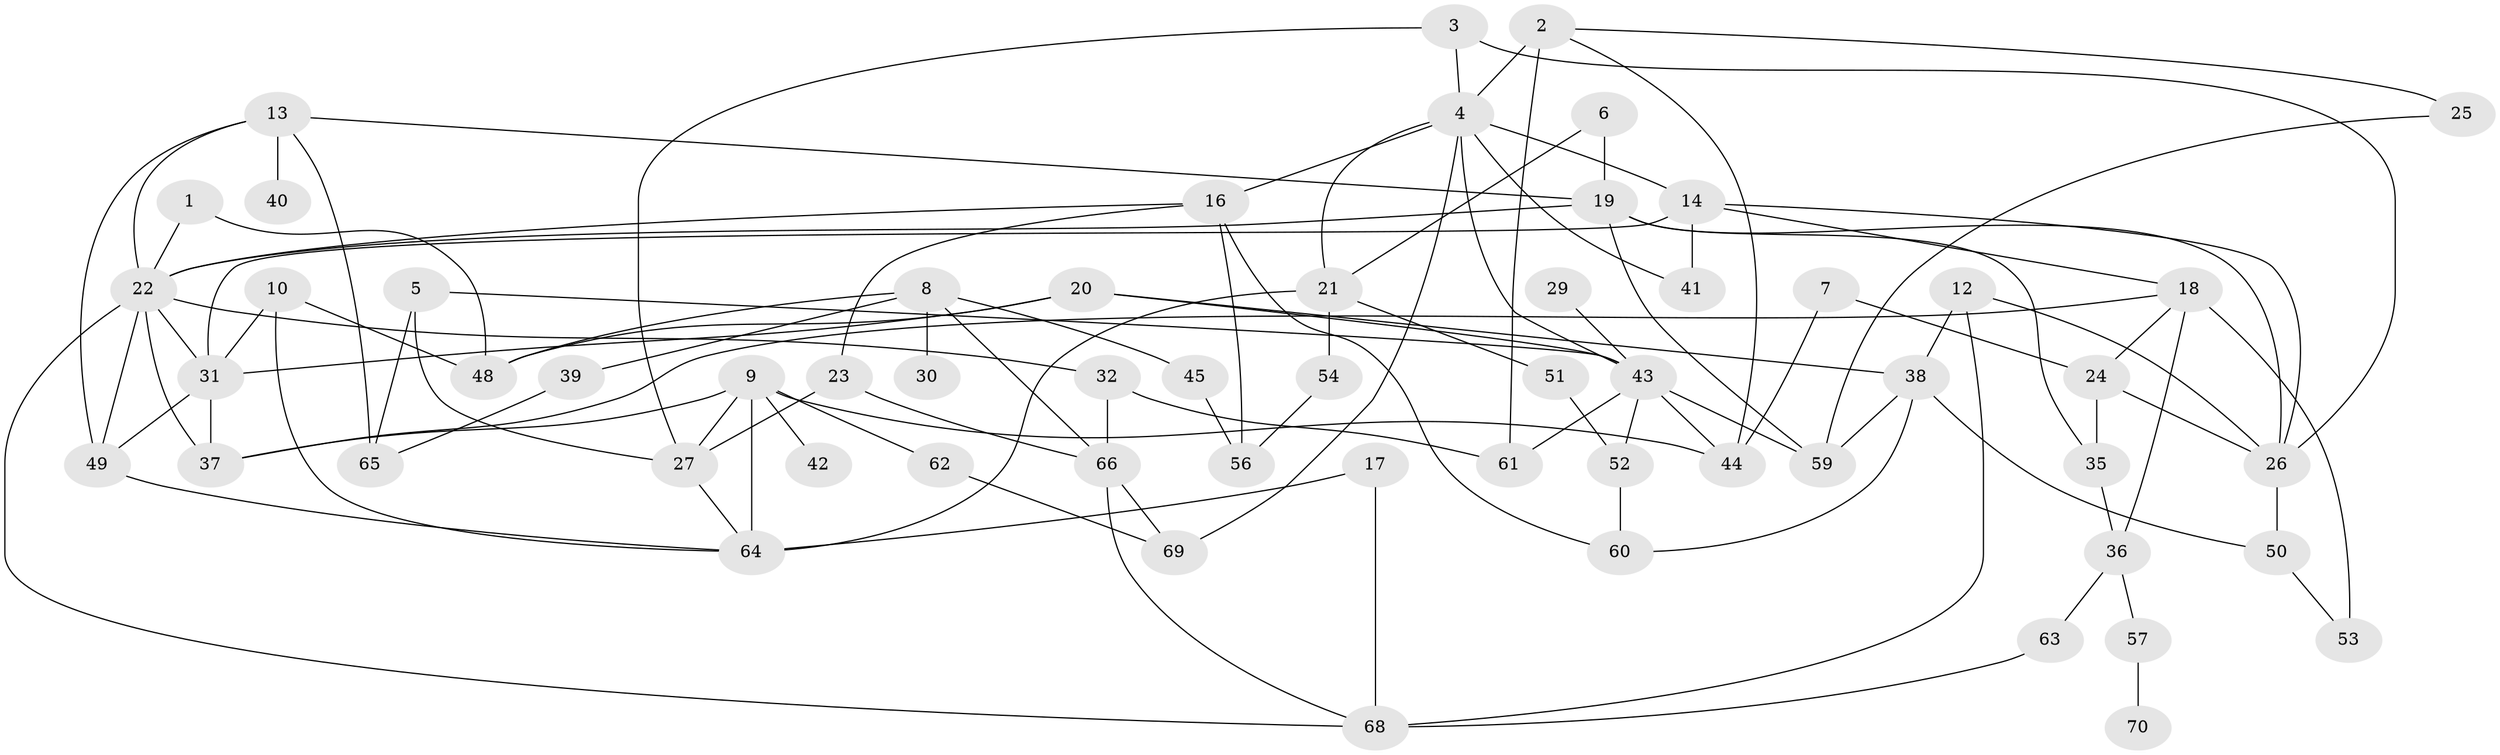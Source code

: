 // original degree distribution, {3: 0.30714285714285716, 1: 0.16428571428571428, 4: 0.11428571428571428, 2: 0.2357142857142857, 5: 0.07142857142857142, 0: 0.07142857142857142, 6: 0.014285714285714285, 7: 0.014285714285714285, 8: 0.007142857142857143}
// Generated by graph-tools (version 1.1) at 2025/33/03/09/25 02:33:29]
// undirected, 60 vertices, 108 edges
graph export_dot {
graph [start="1"]
  node [color=gray90,style=filled];
  1;
  2;
  3;
  4;
  5;
  6;
  7;
  8;
  9;
  10;
  12;
  13;
  14;
  16;
  17;
  18;
  19;
  20;
  21;
  22;
  23;
  24;
  25;
  26;
  27;
  29;
  30;
  31;
  32;
  35;
  36;
  37;
  38;
  39;
  40;
  41;
  42;
  43;
  44;
  45;
  48;
  49;
  50;
  51;
  52;
  53;
  54;
  56;
  57;
  59;
  60;
  61;
  62;
  63;
  64;
  65;
  66;
  68;
  69;
  70;
  1 -- 22 [weight=1.0];
  1 -- 48 [weight=1.0];
  2 -- 4 [weight=2.0];
  2 -- 25 [weight=1.0];
  2 -- 44 [weight=1.0];
  2 -- 61 [weight=1.0];
  3 -- 4 [weight=1.0];
  3 -- 26 [weight=1.0];
  3 -- 27 [weight=1.0];
  4 -- 14 [weight=2.0];
  4 -- 16 [weight=1.0];
  4 -- 21 [weight=1.0];
  4 -- 41 [weight=1.0];
  4 -- 43 [weight=1.0];
  4 -- 69 [weight=1.0];
  5 -- 27 [weight=1.0];
  5 -- 43 [weight=1.0];
  5 -- 65 [weight=1.0];
  6 -- 19 [weight=1.0];
  6 -- 21 [weight=1.0];
  7 -- 24 [weight=1.0];
  7 -- 44 [weight=1.0];
  8 -- 30 [weight=1.0];
  8 -- 39 [weight=1.0];
  8 -- 45 [weight=1.0];
  8 -- 48 [weight=1.0];
  8 -- 66 [weight=1.0];
  9 -- 27 [weight=1.0];
  9 -- 37 [weight=1.0];
  9 -- 42 [weight=1.0];
  9 -- 44 [weight=1.0];
  9 -- 62 [weight=1.0];
  9 -- 64 [weight=1.0];
  10 -- 31 [weight=1.0];
  10 -- 48 [weight=1.0];
  10 -- 64 [weight=1.0];
  12 -- 26 [weight=1.0];
  12 -- 38 [weight=1.0];
  12 -- 68 [weight=1.0];
  13 -- 19 [weight=1.0];
  13 -- 22 [weight=1.0];
  13 -- 40 [weight=1.0];
  13 -- 49 [weight=1.0];
  13 -- 65 [weight=1.0];
  14 -- 18 [weight=1.0];
  14 -- 26 [weight=1.0];
  14 -- 31 [weight=1.0];
  14 -- 41 [weight=2.0];
  16 -- 22 [weight=1.0];
  16 -- 23 [weight=1.0];
  16 -- 56 [weight=1.0];
  16 -- 60 [weight=1.0];
  17 -- 64 [weight=1.0];
  17 -- 68 [weight=1.0];
  18 -- 24 [weight=1.0];
  18 -- 36 [weight=1.0];
  18 -- 37 [weight=1.0];
  18 -- 53 [weight=3.0];
  19 -- 22 [weight=1.0];
  19 -- 26 [weight=1.0];
  19 -- 35 [weight=1.0];
  19 -- 59 [weight=1.0];
  20 -- 31 [weight=1.0];
  20 -- 38 [weight=1.0];
  20 -- 43 [weight=1.0];
  20 -- 48 [weight=1.0];
  21 -- 51 [weight=1.0];
  21 -- 54 [weight=1.0];
  21 -- 64 [weight=2.0];
  22 -- 31 [weight=1.0];
  22 -- 32 [weight=1.0];
  22 -- 37 [weight=1.0];
  22 -- 49 [weight=2.0];
  22 -- 68 [weight=1.0];
  23 -- 27 [weight=1.0];
  23 -- 66 [weight=1.0];
  24 -- 26 [weight=1.0];
  24 -- 35 [weight=1.0];
  25 -- 59 [weight=1.0];
  26 -- 50 [weight=1.0];
  27 -- 64 [weight=1.0];
  29 -- 43 [weight=1.0];
  31 -- 37 [weight=1.0];
  31 -- 49 [weight=1.0];
  32 -- 61 [weight=1.0];
  32 -- 66 [weight=1.0];
  35 -- 36 [weight=1.0];
  36 -- 57 [weight=1.0];
  36 -- 63 [weight=1.0];
  38 -- 50 [weight=1.0];
  38 -- 59 [weight=1.0];
  38 -- 60 [weight=1.0];
  39 -- 65 [weight=1.0];
  43 -- 44 [weight=1.0];
  43 -- 52 [weight=1.0];
  43 -- 59 [weight=1.0];
  43 -- 61 [weight=1.0];
  45 -- 56 [weight=1.0];
  49 -- 64 [weight=1.0];
  50 -- 53 [weight=1.0];
  51 -- 52 [weight=1.0];
  52 -- 60 [weight=1.0];
  54 -- 56 [weight=1.0];
  57 -- 70 [weight=1.0];
  62 -- 69 [weight=1.0];
  63 -- 68 [weight=1.0];
  66 -- 68 [weight=1.0];
  66 -- 69 [weight=1.0];
}

